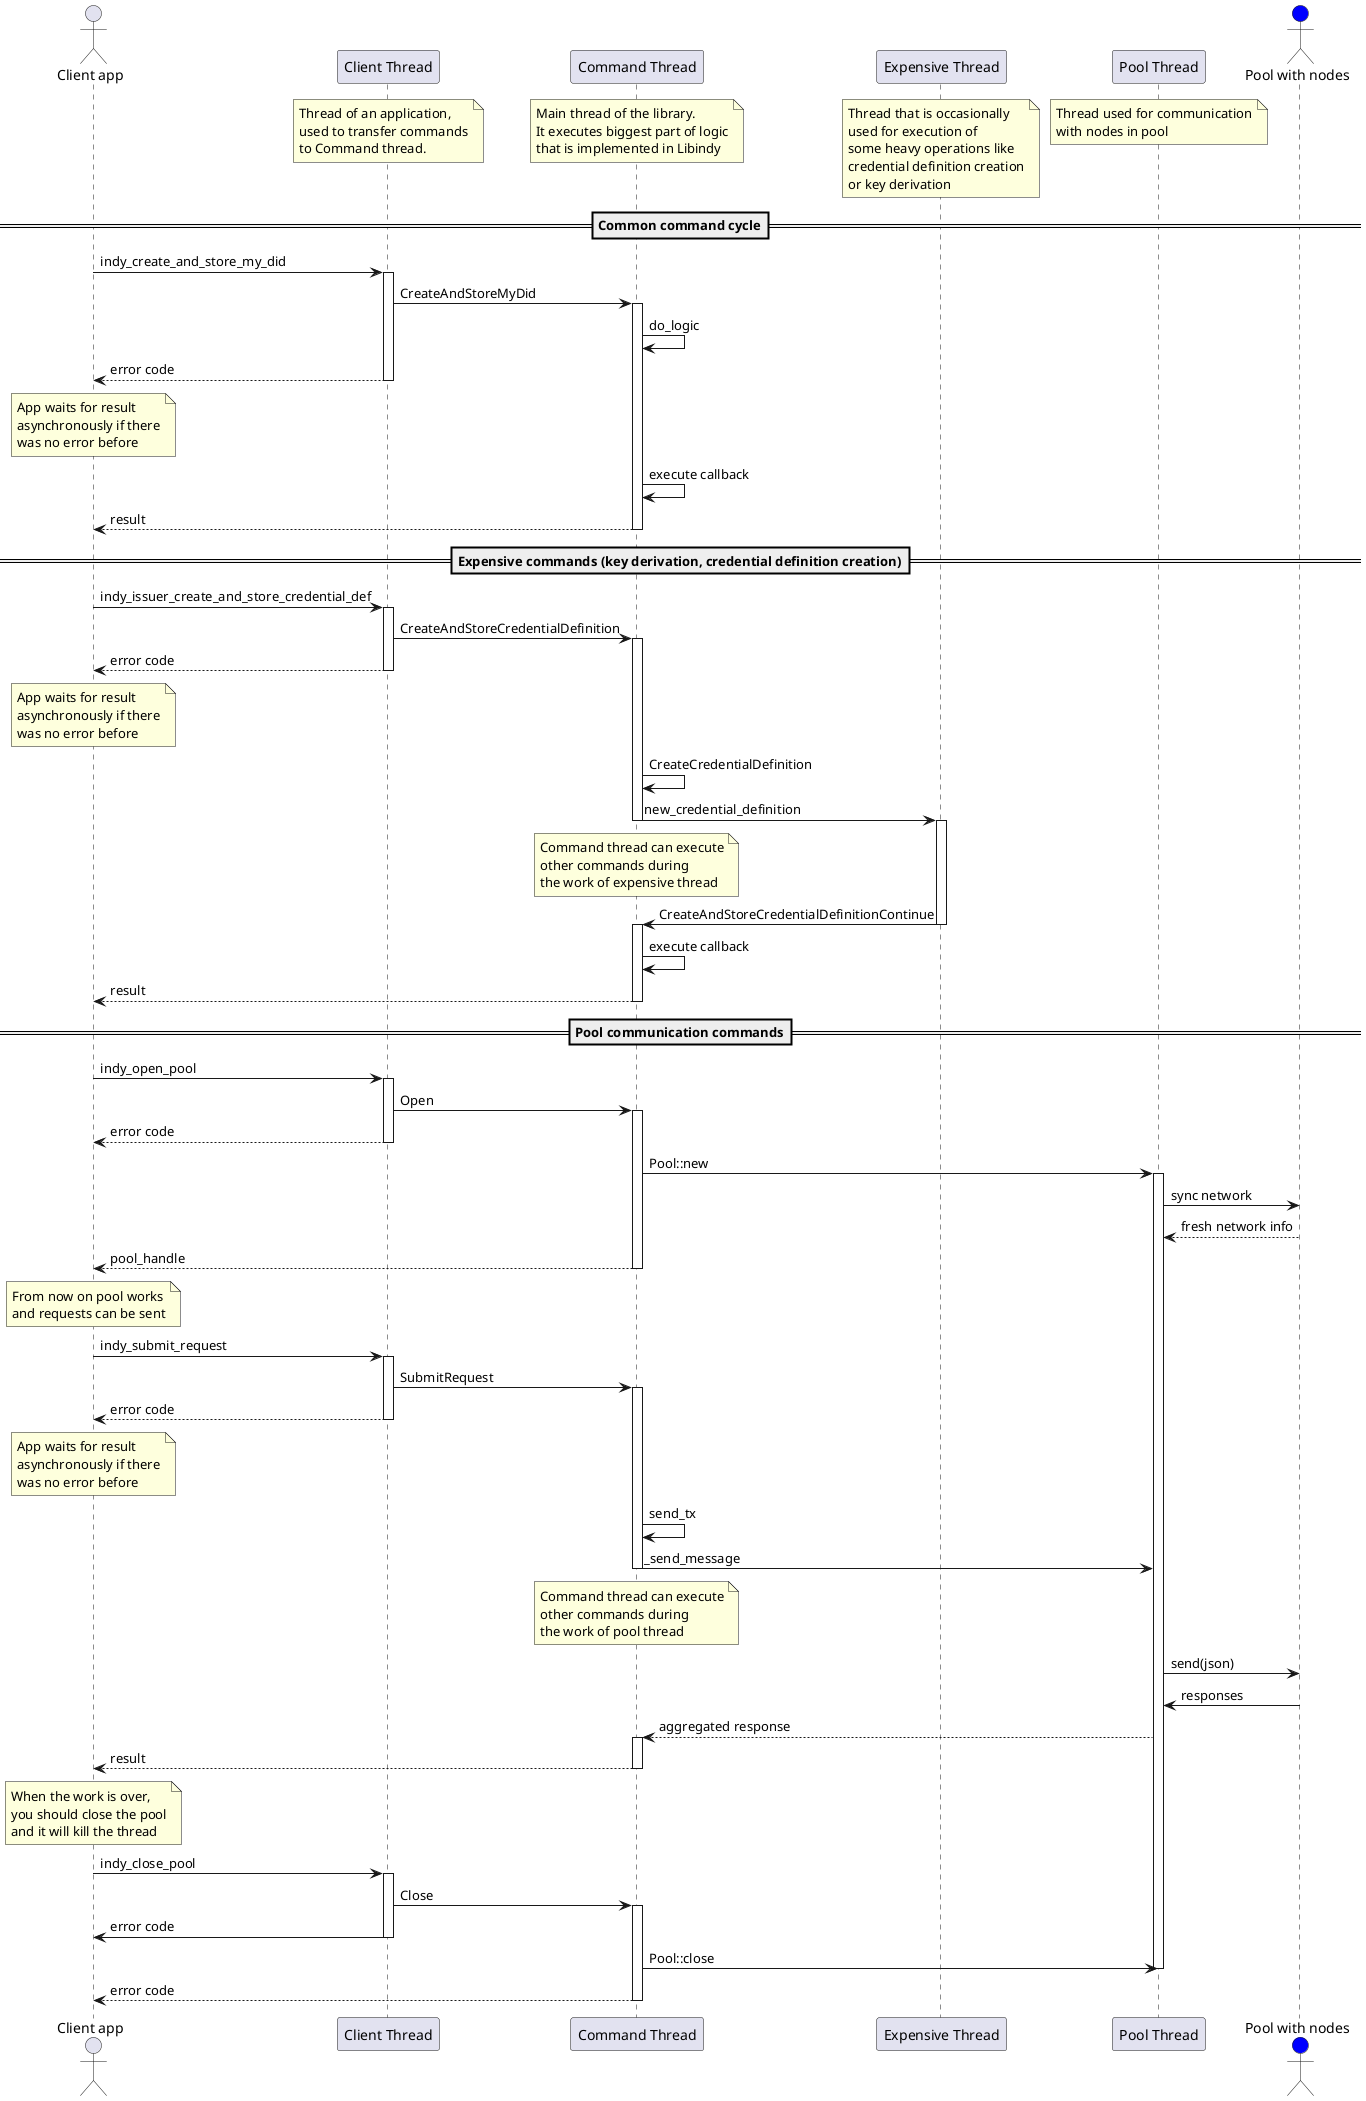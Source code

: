 @startuml
actor "Client app" as App
participant "Client Thread" as Client
note over Client
    Thread of an application,
    used to transfer commands
    to Command thread.
end note
participant "Command Thread" as Command
/ note over Command
    Main thread of the library.
    It executes biggest part of logic
    that is implemented in Libindy
end note
participant "Expensive Thread" as Expensive
/ note over Expensive
    Thread that is occasionally
    used for execution of
    some heavy operations like
    credential definition creation
    or key derivation
end note
participant "Pool Thread" as Pool
/ note over Pool
    Thread used for communication
    with nodes in pool
end note
actor "Pool with nodes" as Nodes #blue

==Common command cycle==
App -> Client: indy_create_and_store_my_did
activate Client
Client -> Command: CreateAndStoreMyDid
activate Command
Command -> Command: do_logic
Client --> App: error code
note over App
    App waits for result
    asynchronously if there
    was no error before
end note
deactivate Client
Command -> Command: execute callback
Command --> App: result
deactivate Command

==Expensive commands (key derivation, credential definition creation)==
App -> Client: indy_issuer_create_and_store_credential_def
activate Client
Client -> Command: CreateAndStoreCredentialDefinition
activate Command
Client --> App: error code
deactivate Client
note over App
    App waits for result
    asynchronously if there
    was no error before
end note
Command -> Command: CreateCredentialDefinition
Command -> Expensive: new_credential_definition
deactivate Command
note over Command
    Command thread can execute
    other commands during
    the work of expensive thread
end note
activate Expensive
Expensive -> Command: CreateAndStoreCredentialDefinitionContinue
deactivate Expensive
activate Command
Command -> Command: execute callback
Command --> App: result
deactivate Command

==Pool communication commands==
App -> Client: indy_open_pool
activate Client
Client -> Command: Open
activate Command
Client --> App: error code
deactivate Client
Command -> Pool: Pool::new
activate Pool
Pool -> Nodes: sync network
Nodes --> Pool: fresh network info
Command --> App: pool_handle
deactivate Command

note over App
    From now on pool works
    and requests can be sent
end note

App -> Client: indy_submit_request
activate Client
Client -> Command: SubmitRequest
activate Command
Client --> App: error code
deactivate Client

note over App
    App waits for result
    asynchronously if there
    was no error before
end note
Command -> Command: send_tx
Command -> Pool: _send_message
note over Command
    Command thread can execute
    other commands during
    the work of pool thread
end note
deactivate Command
Pool -> Nodes: send(json)
Nodes -> Pool: responses
Pool --> Command: aggregated response
activate Command
Command --> App: result
deactivate Command

note over App
    When the work is over,
    you should close the pool
    and it will kill the thread
end note

App -> Client: indy_close_pool
activate Client
Client -> Command: Close
activate Command
Client -> App: error code
deactivate Client
Command -> Pool: Pool::close
deactivate Pool
Command --> App: error code
deactivate Command
@enduml